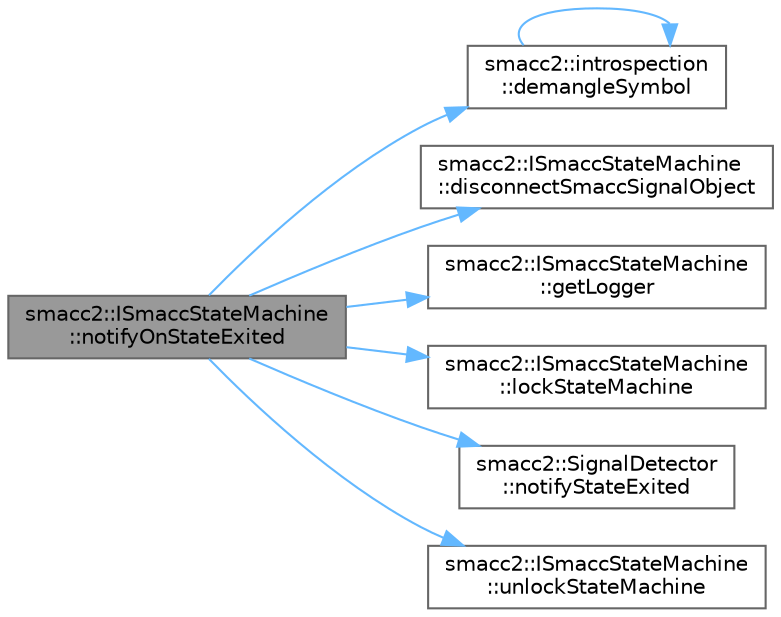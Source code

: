 digraph "smacc2::ISmaccStateMachine::notifyOnStateExited"
{
 // LATEX_PDF_SIZE
  bgcolor="transparent";
  edge [fontname=Helvetica,fontsize=10,labelfontname=Helvetica,labelfontsize=10];
  node [fontname=Helvetica,fontsize=10,shape=box,height=0.2,width=0.4];
  rankdir="LR";
  Node1 [label="smacc2::ISmaccStateMachine\l::notifyOnStateExited",height=0.2,width=0.4,color="gray40", fillcolor="grey60", style="filled", fontcolor="black",tooltip=" "];
  Node1 -> Node2 [color="steelblue1",style="solid"];
  Node2 [label="smacc2::introspection\l::demangleSymbol",height=0.2,width=0.4,color="grey40", fillcolor="white", style="filled",URL="$namespacesmacc2_1_1introspection.html#aba19132e50f25adee919c2504ae6a3a2",tooltip=" "];
  Node2 -> Node2 [color="steelblue1",style="solid"];
  Node1 -> Node3 [color="steelblue1",style="solid"];
  Node3 [label="smacc2::ISmaccStateMachine\l::disconnectSmaccSignalObject",height=0.2,width=0.4,color="grey40", fillcolor="white", style="filled",URL="$classsmacc2_1_1ISmaccStateMachine.html#a84e4944583da9a3189720bf2560603e0",tooltip=" "];
  Node1 -> Node4 [color="steelblue1",style="solid"];
  Node4 [label="smacc2::ISmaccStateMachine\l::getLogger",height=0.2,width=0.4,color="grey40", fillcolor="white", style="filled",URL="$classsmacc2_1_1ISmaccStateMachine.html#acc4b310700e4256383d28f56217c3ce1",tooltip=" "];
  Node1 -> Node5 [color="steelblue1",style="solid"];
  Node5 [label="smacc2::ISmaccStateMachine\l::lockStateMachine",height=0.2,width=0.4,color="grey40", fillcolor="white", style="filled",URL="$classsmacc2_1_1ISmaccStateMachine.html#a79e82f5c2ff6e8110577b87142ce6989",tooltip=" "];
  Node1 -> Node6 [color="steelblue1",style="solid"];
  Node6 [label="smacc2::SignalDetector\l::notifyStateExited",height=0.2,width=0.4,color="grey40", fillcolor="white", style="filled",URL="$classsmacc2_1_1SignalDetector.html#a5bba754f0a9e2366034da17501a6b490",tooltip=" "];
  Node1 -> Node7 [color="steelblue1",style="solid"];
  Node7 [label="smacc2::ISmaccStateMachine\l::unlockStateMachine",height=0.2,width=0.4,color="grey40", fillcolor="white", style="filled",URL="$classsmacc2_1_1ISmaccStateMachine.html#aa44b10c52d75d14482d23cda7e31b718",tooltip=" "];
}
